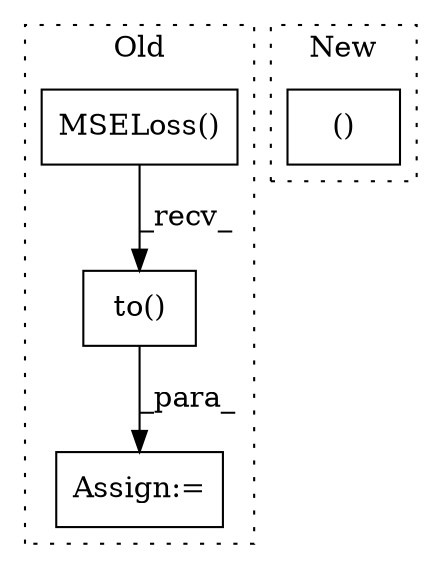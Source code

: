 digraph G {
subgraph cluster0 {
1 [label="MSELoss()" a="75" s="11628" l="18" shape="box"];
3 [label="Assign:=" a="68" s="11625" l="3" shape="box"];
4 [label="to()" a="75" s="11628,11656" l="22,1" shape="box"];
label = "Old";
style="dotted";
}
subgraph cluster1 {
2 [label="()" a="54" s="11774" l="3" shape="box"];
label = "New";
style="dotted";
}
1 -> 4 [label="_recv_"];
4 -> 3 [label="_para_"];
}